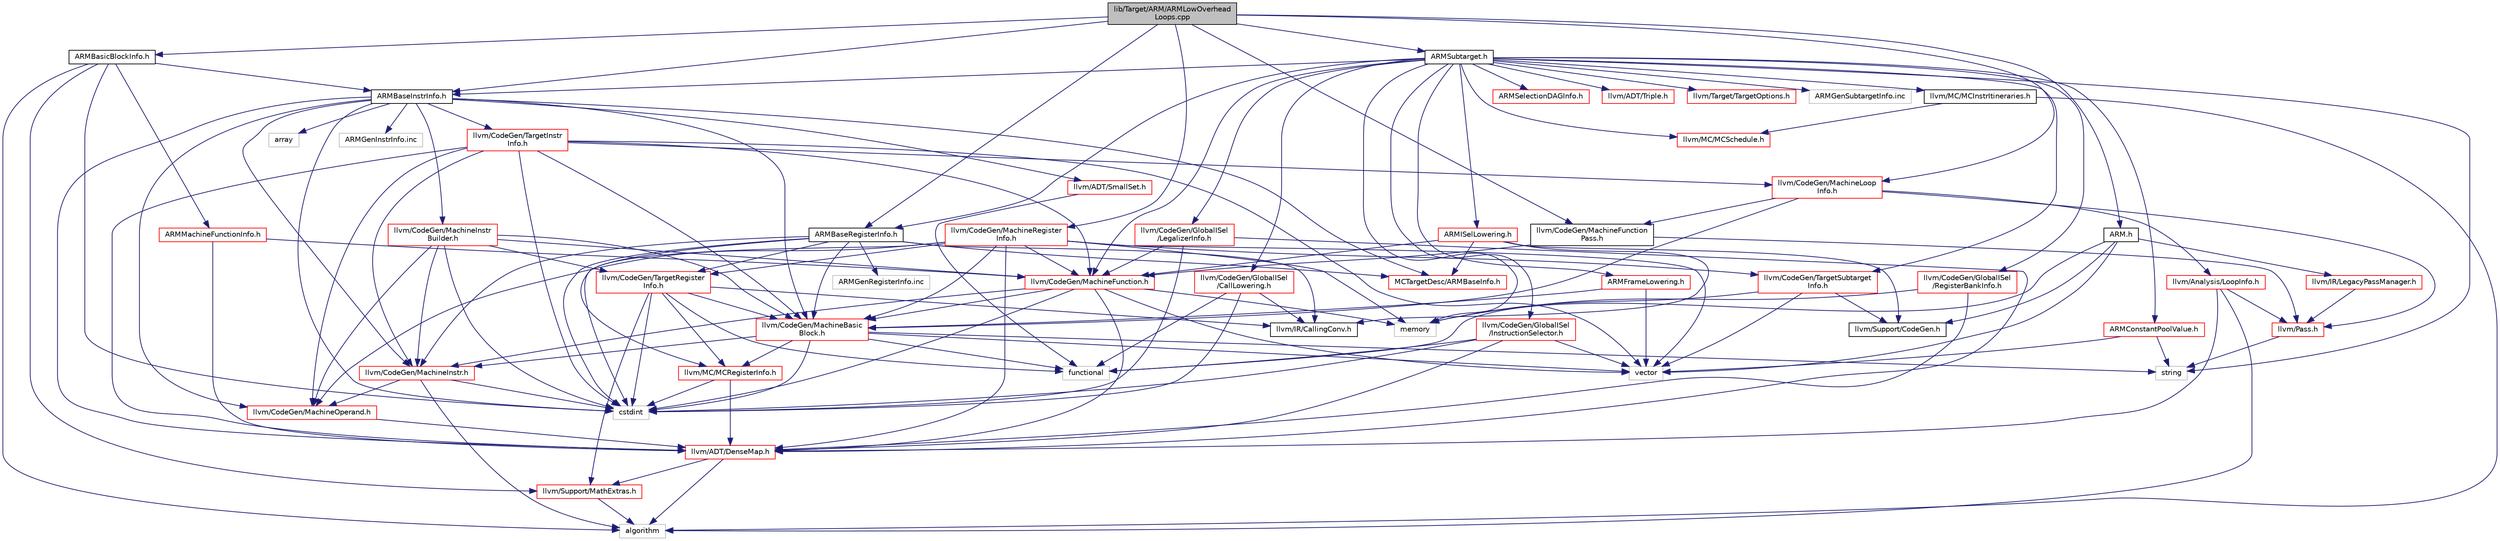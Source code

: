 digraph "lib/Target/ARM/ARMLowOverheadLoops.cpp"
{
 // LATEX_PDF_SIZE
  bgcolor="transparent";
  edge [fontname="Helvetica",fontsize="10",labelfontname="Helvetica",labelfontsize="10"];
  node [fontname="Helvetica",fontsize="10",shape="box"];
  Node1 [label="lib/Target/ARM/ARMLowOverhead\lLoops.cpp",height=0.2,width=0.4,color="black", fillcolor="grey75", style="filled", fontcolor="black",tooltip="Finalize v8.1-m low-overhead loops by converting the associated pseudo instructions into machine oper..."];
  Node1 -> Node2 [color="midnightblue",fontsize="10",style="solid",fontname="Helvetica"];
  Node2 [label="ARM.h",height=0.2,width=0.4,color="black",URL="$ARM_8h.html",tooltip=" "];
  Node2 -> Node3 [color="midnightblue",fontsize="10",style="solid",fontname="Helvetica"];
  Node3 [label="llvm/IR/LegacyPassManager.h",height=0.2,width=0.4,color="red",URL="$LegacyPassManager_8h.html",tooltip=" "];
  Node3 -> Node4 [color="midnightblue",fontsize="10",style="solid",fontname="Helvetica"];
  Node4 [label="llvm/Pass.h",height=0.2,width=0.4,color="red",URL="$Pass_8h.html",tooltip=" "];
  Node4 -> Node37 [color="midnightblue",fontsize="10",style="solid",fontname="Helvetica"];
  Node37 [label="string",height=0.2,width=0.4,color="grey75",tooltip=" "];
  Node2 -> Node72 [color="midnightblue",fontsize="10",style="solid",fontname="Helvetica"];
  Node72 [label="llvm/Support/CodeGen.h",height=0.2,width=0.4,color="black",URL="$CodeGen_8h.html",tooltip=" "];
  Node2 -> Node43 [color="midnightblue",fontsize="10",style="solid",fontname="Helvetica"];
  Node43 [label="functional",height=0.2,width=0.4,color="grey75",tooltip=" "];
  Node2 -> Node47 [color="midnightblue",fontsize="10",style="solid",fontname="Helvetica"];
  Node47 [label="vector",height=0.2,width=0.4,color="grey75",tooltip=" "];
  Node1 -> Node73 [color="midnightblue",fontsize="10",style="solid",fontname="Helvetica"];
  Node73 [label="ARMBaseInstrInfo.h",height=0.2,width=0.4,color="black",URL="$ARMBaseInstrInfo_8h.html",tooltip=" "];
  Node73 -> Node74 [color="midnightblue",fontsize="10",style="solid",fontname="Helvetica"];
  Node74 [label="MCTargetDesc/ARMBaseInfo.h",height=0.2,width=0.4,color="red",URL="$MCTargetDesc_2ARMBaseInfo_8h.html",tooltip=" "];
  Node73 -> Node51 [color="midnightblue",fontsize="10",style="solid",fontname="Helvetica"];
  Node51 [label="llvm/ADT/DenseMap.h",height=0.2,width=0.4,color="red",URL="$DenseMap_8h.html",tooltip=" "];
  Node51 -> Node23 [color="midnightblue",fontsize="10",style="solid",fontname="Helvetica"];
  Node23 [label="llvm/Support/MathExtras.h",height=0.2,width=0.4,color="red",URL="$MathExtras_8h.html",tooltip=" "];
  Node23 -> Node31 [color="midnightblue",fontsize="10",style="solid",fontname="Helvetica"];
  Node31 [label="algorithm",height=0.2,width=0.4,color="grey75",tooltip=" "];
  Node51 -> Node31 [color="midnightblue",fontsize="10",style="solid",fontname="Helvetica"];
  Node73 -> Node92 [color="midnightblue",fontsize="10",style="solid",fontname="Helvetica"];
  Node92 [label="llvm/ADT/SmallSet.h",height=0.2,width=0.4,color="red",URL="$SmallSet_8h.html",tooltip=" "];
  Node92 -> Node43 [color="midnightblue",fontsize="10",style="solid",fontname="Helvetica"];
  Node73 -> Node95 [color="midnightblue",fontsize="10",style="solid",fontname="Helvetica"];
  Node95 [label="llvm/CodeGen/MachineBasic\lBlock.h",height=0.2,width=0.4,color="red",URL="$MachineBasicBlock_8h.html",tooltip=" "];
  Node95 -> Node105 [color="midnightblue",fontsize="10",style="solid",fontname="Helvetica"];
  Node105 [label="llvm/CodeGen/MachineInstr.h",height=0.2,width=0.4,color="red",URL="$MachineInstr_8h.html",tooltip=" "];
  Node105 -> Node181 [color="midnightblue",fontsize="10",style="solid",fontname="Helvetica"];
  Node181 [label="llvm/CodeGen/MachineOperand.h",height=0.2,width=0.4,color="red",URL="$MachineOperand_8h.html",tooltip=" "];
  Node181 -> Node51 [color="midnightblue",fontsize="10",style="solid",fontname="Helvetica"];
  Node105 -> Node31 [color="midnightblue",fontsize="10",style="solid",fontname="Helvetica"];
  Node105 -> Node42 [color="midnightblue",fontsize="10",style="solid",fontname="Helvetica"];
  Node42 [label="cstdint",height=0.2,width=0.4,color="grey75",tooltip=" "];
  Node95 -> Node77 [color="midnightblue",fontsize="10",style="solid",fontname="Helvetica"];
  Node77 [label="llvm/MC/MCRegisterInfo.h",height=0.2,width=0.4,color="red",URL="$MCRegisterInfo_8h.html",tooltip=" "];
  Node77 -> Node51 [color="midnightblue",fontsize="10",style="solid",fontname="Helvetica"];
  Node77 -> Node42 [color="midnightblue",fontsize="10",style="solid",fontname="Helvetica"];
  Node95 -> Node42 [color="midnightblue",fontsize="10",style="solid",fontname="Helvetica"];
  Node95 -> Node43 [color="midnightblue",fontsize="10",style="solid",fontname="Helvetica"];
  Node95 -> Node37 [color="midnightblue",fontsize="10",style="solid",fontname="Helvetica"];
  Node95 -> Node47 [color="midnightblue",fontsize="10",style="solid",fontname="Helvetica"];
  Node73 -> Node105 [color="midnightblue",fontsize="10",style="solid",fontname="Helvetica"];
  Node73 -> Node206 [color="midnightblue",fontsize="10",style="solid",fontname="Helvetica"];
  Node206 [label="llvm/CodeGen/MachineInstr\lBuilder.h",height=0.2,width=0.4,color="red",URL="$MachineInstrBuilder_8h.html",tooltip=" "];
  Node206 -> Node95 [color="midnightblue",fontsize="10",style="solid",fontname="Helvetica"];
  Node206 -> Node208 [color="midnightblue",fontsize="10",style="solid",fontname="Helvetica"];
  Node208 [label="llvm/CodeGen/MachineFunction.h",height=0.2,width=0.4,color="red",URL="$MachineFunction_8h.html",tooltip=" "];
  Node208 -> Node51 [color="midnightblue",fontsize="10",style="solid",fontname="Helvetica"];
  Node208 -> Node95 [color="midnightblue",fontsize="10",style="solid",fontname="Helvetica"];
  Node208 -> Node105 [color="midnightblue",fontsize="10",style="solid",fontname="Helvetica"];
  Node208 -> Node42 [color="midnightblue",fontsize="10",style="solid",fontname="Helvetica"];
  Node208 -> Node17 [color="midnightblue",fontsize="10",style="solid",fontname="Helvetica"];
  Node17 [label="memory",height=0.2,width=0.4,color="grey75",tooltip=" "];
  Node208 -> Node47 [color="midnightblue",fontsize="10",style="solid",fontname="Helvetica"];
  Node206 -> Node105 [color="midnightblue",fontsize="10",style="solid",fontname="Helvetica"];
  Node206 -> Node181 [color="midnightblue",fontsize="10",style="solid",fontname="Helvetica"];
  Node206 -> Node213 [color="midnightblue",fontsize="10",style="solid",fontname="Helvetica"];
  Node213 [label="llvm/CodeGen/TargetRegister\lInfo.h",height=0.2,width=0.4,color="red",URL="$TargetRegisterInfo_8h.html",tooltip=" "];
  Node213 -> Node95 [color="midnightblue",fontsize="10",style="solid",fontname="Helvetica"];
  Node213 -> Node136 [color="midnightblue",fontsize="10",style="solid",fontname="Helvetica"];
  Node136 [label="llvm/IR/CallingConv.h",height=0.2,width=0.4,color="black",URL="$CallingConv_8h.html",tooltip=" "];
  Node213 -> Node77 [color="midnightblue",fontsize="10",style="solid",fontname="Helvetica"];
  Node213 -> Node23 [color="midnightblue",fontsize="10",style="solid",fontname="Helvetica"];
  Node213 -> Node42 [color="midnightblue",fontsize="10",style="solid",fontname="Helvetica"];
  Node213 -> Node43 [color="midnightblue",fontsize="10",style="solid",fontname="Helvetica"];
  Node206 -> Node42 [color="midnightblue",fontsize="10",style="solid",fontname="Helvetica"];
  Node73 -> Node181 [color="midnightblue",fontsize="10",style="solid",fontname="Helvetica"];
  Node73 -> Node214 [color="midnightblue",fontsize="10",style="solid",fontname="Helvetica"];
  Node214 [label="llvm/CodeGen/TargetInstr\lInfo.h",height=0.2,width=0.4,color="red",URL="$TargetInstrInfo_8h.html",tooltip=" "];
  Node214 -> Node51 [color="midnightblue",fontsize="10",style="solid",fontname="Helvetica"];
  Node214 -> Node95 [color="midnightblue",fontsize="10",style="solid",fontname="Helvetica"];
  Node214 -> Node208 [color="midnightblue",fontsize="10",style="solid",fontname="Helvetica"];
  Node214 -> Node105 [color="midnightblue",fontsize="10",style="solid",fontname="Helvetica"];
  Node214 -> Node231 [color="midnightblue",fontsize="10",style="solid",fontname="Helvetica"];
  Node231 [label="llvm/CodeGen/MachineLoop\lInfo.h",height=0.2,width=0.4,color="red",URL="$MachineLoopInfo_8h.html",tooltip=" "];
  Node231 -> Node232 [color="midnightblue",fontsize="10",style="solid",fontname="Helvetica"];
  Node232 [label="llvm/Analysis/LoopInfo.h",height=0.2,width=0.4,color="red",URL="$LoopInfo_8h.html",tooltip=" "];
  Node232 -> Node51 [color="midnightblue",fontsize="10",style="solid",fontname="Helvetica"];
  Node232 -> Node4 [color="midnightblue",fontsize="10",style="solid",fontname="Helvetica"];
  Node232 -> Node31 [color="midnightblue",fontsize="10",style="solid",fontname="Helvetica"];
  Node231 -> Node95 [color="midnightblue",fontsize="10",style="solid",fontname="Helvetica"];
  Node231 -> Node234 [color="midnightblue",fontsize="10",style="solid",fontname="Helvetica"];
  Node234 [label="llvm/CodeGen/MachineFunction\lPass.h",height=0.2,width=0.4,color="black",URL="$MachineFunctionPass_8h.html",tooltip=" "];
  Node234 -> Node208 [color="midnightblue",fontsize="10",style="solid",fontname="Helvetica"];
  Node234 -> Node4 [color="midnightblue",fontsize="10",style="solid",fontname="Helvetica"];
  Node231 -> Node4 [color="midnightblue",fontsize="10",style="solid",fontname="Helvetica"];
  Node214 -> Node181 [color="midnightblue",fontsize="10",style="solid",fontname="Helvetica"];
  Node214 -> Node42 [color="midnightblue",fontsize="10",style="solid",fontname="Helvetica"];
  Node214 -> Node47 [color="midnightblue",fontsize="10",style="solid",fontname="Helvetica"];
  Node73 -> Node61 [color="midnightblue",fontsize="10",style="solid",fontname="Helvetica"];
  Node61 [label="array",height=0.2,width=0.4,color="grey75",tooltip=" "];
  Node73 -> Node42 [color="midnightblue",fontsize="10",style="solid",fontname="Helvetica"];
  Node73 -> Node85 [color="midnightblue",fontsize="10",style="solid",fontname="Helvetica"];
  Node85 [label="ARMGenInstrInfo.inc",height=0.2,width=0.4,color="grey75",tooltip=" "];
  Node1 -> Node240 [color="midnightblue",fontsize="10",style="solid",fontname="Helvetica"];
  Node240 [label="ARMBaseRegisterInfo.h",height=0.2,width=0.4,color="black",URL="$ARMBaseRegisterInfo_8h.html",tooltip=" "];
  Node240 -> Node74 [color="midnightblue",fontsize="10",style="solid",fontname="Helvetica"];
  Node240 -> Node95 [color="midnightblue",fontsize="10",style="solid",fontname="Helvetica"];
  Node240 -> Node105 [color="midnightblue",fontsize="10",style="solid",fontname="Helvetica"];
  Node240 -> Node213 [color="midnightblue",fontsize="10",style="solid",fontname="Helvetica"];
  Node240 -> Node136 [color="midnightblue",fontsize="10",style="solid",fontname="Helvetica"];
  Node240 -> Node77 [color="midnightblue",fontsize="10",style="solid",fontname="Helvetica"];
  Node240 -> Node42 [color="midnightblue",fontsize="10",style="solid",fontname="Helvetica"];
  Node240 -> Node84 [color="midnightblue",fontsize="10",style="solid",fontname="Helvetica"];
  Node84 [label="ARMGenRegisterInfo.inc",height=0.2,width=0.4,color="grey75",tooltip=" "];
  Node1 -> Node241 [color="midnightblue",fontsize="10",style="solid",fontname="Helvetica"];
  Node241 [label="ARMBasicBlockInfo.h",height=0.2,width=0.4,color="black",URL="$ARMBasicBlockInfo_8h.html",tooltip=" "];
  Node241 -> Node73 [color="midnightblue",fontsize="10",style="solid",fontname="Helvetica"];
  Node241 -> Node242 [color="midnightblue",fontsize="10",style="solid",fontname="Helvetica"];
  Node242 [label="ARMMachineFunctionInfo.h",height=0.2,width=0.4,color="red",URL="$ARMMachineFunctionInfo_8h.html",tooltip=" "];
  Node242 -> Node51 [color="midnightblue",fontsize="10",style="solid",fontname="Helvetica"];
  Node242 -> Node208 [color="midnightblue",fontsize="10",style="solid",fontname="Helvetica"];
  Node241 -> Node23 [color="midnightblue",fontsize="10",style="solid",fontname="Helvetica"];
  Node241 -> Node31 [color="midnightblue",fontsize="10",style="solid",fontname="Helvetica"];
  Node241 -> Node42 [color="midnightblue",fontsize="10",style="solid",fontname="Helvetica"];
  Node1 -> Node243 [color="midnightblue",fontsize="10",style="solid",fontname="Helvetica"];
  Node243 [label="ARMSubtarget.h",height=0.2,width=0.4,color="black",URL="$ARMSubtarget_8h.html",tooltip=" "];
  Node243 -> Node73 [color="midnightblue",fontsize="10",style="solid",fontname="Helvetica"];
  Node243 -> Node240 [color="midnightblue",fontsize="10",style="solid",fontname="Helvetica"];
  Node243 -> Node244 [color="midnightblue",fontsize="10",style="solid",fontname="Helvetica"];
  Node244 [label="ARMConstantPoolValue.h",height=0.2,width=0.4,color="red",URL="$ARMConstantPoolValue_8h.html",tooltip=" "];
  Node244 -> Node37 [color="midnightblue",fontsize="10",style="solid",fontname="Helvetica"];
  Node244 -> Node47 [color="midnightblue",fontsize="10",style="solid",fontname="Helvetica"];
  Node243 -> Node247 [color="midnightblue",fontsize="10",style="solid",fontname="Helvetica"];
  Node247 [label="ARMFrameLowering.h",height=0.2,width=0.4,color="red",URL="$ARMFrameLowering_8h.html",tooltip=" "];
  Node247 -> Node95 [color="midnightblue",fontsize="10",style="solid",fontname="Helvetica"];
  Node247 -> Node47 [color="midnightblue",fontsize="10",style="solid",fontname="Helvetica"];
  Node243 -> Node249 [color="midnightblue",fontsize="10",style="solid",fontname="Helvetica"];
  Node249 [label="ARMISelLowering.h",height=0.2,width=0.4,color="red",URL="$ARMISelLowering_8h.html",tooltip=" "];
  Node249 -> Node74 [color="midnightblue",fontsize="10",style="solid",fontname="Helvetica"];
  Node249 -> Node208 [color="midnightblue",fontsize="10",style="solid",fontname="Helvetica"];
  Node249 -> Node136 [color="midnightblue",fontsize="10",style="solid",fontname="Helvetica"];
  Node249 -> Node72 [color="midnightblue",fontsize="10",style="solid",fontname="Helvetica"];
  Node243 -> Node276 [color="midnightblue",fontsize="10",style="solid",fontname="Helvetica"];
  Node276 [label="ARMSelectionDAGInfo.h",height=0.2,width=0.4,color="red",URL="$ARMSelectionDAGInfo_8h.html",tooltip=" "];
  Node243 -> Node154 [color="midnightblue",fontsize="10",style="solid",fontname="Helvetica"];
  Node154 [label="llvm/ADT/Triple.h",height=0.2,width=0.4,color="red",URL="$Triple_8h.html",tooltip=" "];
  Node243 -> Node279 [color="midnightblue",fontsize="10",style="solid",fontname="Helvetica"];
  Node279 [label="llvm/CodeGen/GlobalISel\l/CallLowering.h",height=0.2,width=0.4,color="red",URL="$CallLowering_8h.html",tooltip="This file describes how to lower LLVM calls to machine code calls."];
  Node279 -> Node136 [color="midnightblue",fontsize="10",style="solid",fontname="Helvetica"];
  Node279 -> Node42 [color="midnightblue",fontsize="10",style="solid",fontname="Helvetica"];
  Node279 -> Node43 [color="midnightblue",fontsize="10",style="solid",fontname="Helvetica"];
  Node243 -> Node280 [color="midnightblue",fontsize="10",style="solid",fontname="Helvetica"];
  Node280 [label="llvm/CodeGen/GlobalISel\l/InstructionSelector.h",height=0.2,width=0.4,color="red",URL="$InstructionSelector_8h.html",tooltip=" "];
  Node280 -> Node51 [color="midnightblue",fontsize="10",style="solid",fontname="Helvetica"];
  Node280 -> Node42 [color="midnightblue",fontsize="10",style="solid",fontname="Helvetica"];
  Node280 -> Node43 [color="midnightblue",fontsize="10",style="solid",fontname="Helvetica"];
  Node280 -> Node47 [color="midnightblue",fontsize="10",style="solid",fontname="Helvetica"];
  Node243 -> Node282 [color="midnightblue",fontsize="10",style="solid",fontname="Helvetica"];
  Node282 [label="llvm/CodeGen/GlobalISel\l/LegalizerInfo.h",height=0.2,width=0.4,color="red",URL="$LegalizerInfo_8h.html",tooltip=" "];
  Node282 -> Node51 [color="midnightblue",fontsize="10",style="solid",fontname="Helvetica"];
  Node282 -> Node208 [color="midnightblue",fontsize="10",style="solid",fontname="Helvetica"];
  Node282 -> Node42 [color="midnightblue",fontsize="10",style="solid",fontname="Helvetica"];
  Node243 -> Node285 [color="midnightblue",fontsize="10",style="solid",fontname="Helvetica"];
  Node285 [label="llvm/CodeGen/GlobalISel\l/RegisterBankInfo.h",height=0.2,width=0.4,color="red",URL="$RegisterBankInfo_8h.html",tooltip=" "];
  Node285 -> Node51 [color="midnightblue",fontsize="10",style="solid",fontname="Helvetica"];
  Node285 -> Node17 [color="midnightblue",fontsize="10",style="solid",fontname="Helvetica"];
  Node243 -> Node208 [color="midnightblue",fontsize="10",style="solid",fontname="Helvetica"];
  Node243 -> Node221 [color="midnightblue",fontsize="10",style="solid",fontname="Helvetica"];
  Node221 [label="llvm/CodeGen/TargetSubtarget\lInfo.h",height=0.2,width=0.4,color="red",URL="$TargetSubtargetInfo_8h.html",tooltip=" "];
  Node221 -> Node72 [color="midnightblue",fontsize="10",style="solid",fontname="Helvetica"];
  Node221 -> Node17 [color="midnightblue",fontsize="10",style="solid",fontname="Helvetica"];
  Node221 -> Node47 [color="midnightblue",fontsize="10",style="solid",fontname="Helvetica"];
  Node243 -> Node228 [color="midnightblue",fontsize="10",style="solid",fontname="Helvetica"];
  Node228 [label="llvm/MC/MCInstrItineraries.h",height=0.2,width=0.4,color="black",URL="$MCInstrItineraries_8h.html",tooltip=" "];
  Node228 -> Node229 [color="midnightblue",fontsize="10",style="solid",fontname="Helvetica"];
  Node229 [label="llvm/MC/MCSchedule.h",height=0.2,width=0.4,color="red",URL="$MCSchedule_8h.html",tooltip=" "];
  Node228 -> Node31 [color="midnightblue",fontsize="10",style="solid",fontname="Helvetica"];
  Node243 -> Node229 [color="midnightblue",fontsize="10",style="solid",fontname="Helvetica"];
  Node243 -> Node274 [color="midnightblue",fontsize="10",style="solid",fontname="Helvetica"];
  Node274 [label="llvm/Target/TargetOptions.h",height=0.2,width=0.4,color="red",URL="$TargetOptions_8h.html",tooltip=" "];
  Node243 -> Node17 [color="midnightblue",fontsize="10",style="solid",fontname="Helvetica"];
  Node243 -> Node37 [color="midnightblue",fontsize="10",style="solid",fontname="Helvetica"];
  Node243 -> Node86 [color="midnightblue",fontsize="10",style="solid",fontname="Helvetica"];
  Node86 [label="ARMGenSubtargetInfo.inc",height=0.2,width=0.4,color="grey75",tooltip=" "];
  Node1 -> Node234 [color="midnightblue",fontsize="10",style="solid",fontname="Helvetica"];
  Node1 -> Node231 [color="midnightblue",fontsize="10",style="solid",fontname="Helvetica"];
  Node1 -> Node216 [color="midnightblue",fontsize="10",style="solid",fontname="Helvetica"];
  Node216 [label="llvm/CodeGen/MachineRegister\lInfo.h",height=0.2,width=0.4,color="red",URL="$MachineRegisterInfo_8h.html",tooltip=" "];
  Node216 -> Node51 [color="midnightblue",fontsize="10",style="solid",fontname="Helvetica"];
  Node216 -> Node95 [color="midnightblue",fontsize="10",style="solid",fontname="Helvetica"];
  Node216 -> Node208 [color="midnightblue",fontsize="10",style="solid",fontname="Helvetica"];
  Node216 -> Node181 [color="midnightblue",fontsize="10",style="solid",fontname="Helvetica"];
  Node216 -> Node213 [color="midnightblue",fontsize="10",style="solid",fontname="Helvetica"];
  Node216 -> Node221 [color="midnightblue",fontsize="10",style="solid",fontname="Helvetica"];
  Node216 -> Node42 [color="midnightblue",fontsize="10",style="solid",fontname="Helvetica"];
  Node216 -> Node17 [color="midnightblue",fontsize="10",style="solid",fontname="Helvetica"];
  Node216 -> Node47 [color="midnightblue",fontsize="10",style="solid",fontname="Helvetica"];
}
